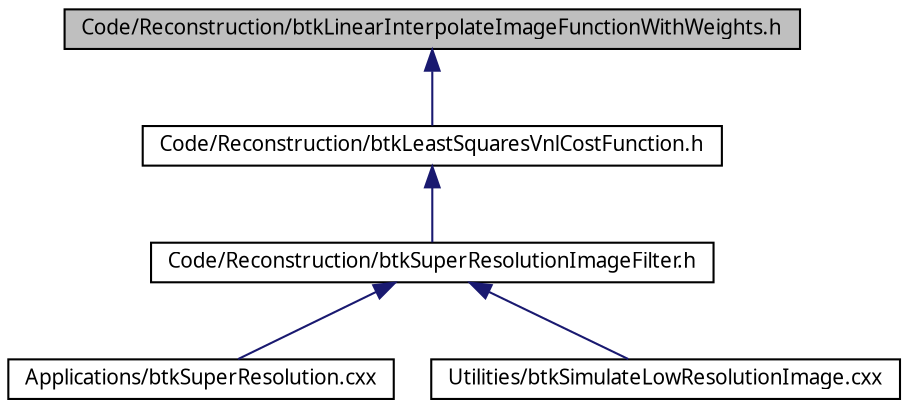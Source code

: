 digraph G
{
  edge [fontname="FreeSans.ttf",fontsize="10",labelfontname="FreeSans.ttf",labelfontsize="10"];
  node [fontname="FreeSans.ttf",fontsize="10",shape=record];
  Node1 [label="Code/Reconstruction/btkLinearInterpolateImageFunctionWithWeights.h",height=0.2,width=0.4,color="black", fillcolor="grey75", style="filled" fontcolor="black"];
  Node1 -> Node2 [dir=back,color="midnightblue",fontsize="10",style="solid",fontname="FreeSans.ttf"];
  Node2 [label="Code/Reconstruction/btkLeastSquaresVnlCostFunction.h",height=0.2,width=0.4,color="black", fillcolor="white", style="filled",URL="$btk_least_squares_vnl_cost_function_8h.html"];
  Node2 -> Node3 [dir=back,color="midnightblue",fontsize="10",style="solid",fontname="FreeSans.ttf"];
  Node3 [label="Code/Reconstruction/btkSuperResolutionImageFilter.h",height=0.2,width=0.4,color="black", fillcolor="white", style="filled",URL="$btk_super_resolution_image_filter_8h.html"];
  Node3 -> Node4 [dir=back,color="midnightblue",fontsize="10",style="solid",fontname="FreeSans.ttf"];
  Node4 [label="Applications/btkSuperResolution.cxx",height=0.2,width=0.4,color="black", fillcolor="white", style="filled",URL="$btk_super_resolution_8cxx.html"];
  Node3 -> Node5 [dir=back,color="midnightblue",fontsize="10",style="solid",fontname="FreeSans.ttf"];
  Node5 [label="Utilities/btkSimulateLowResolutionImage.cxx",height=0.2,width=0.4,color="black", fillcolor="white", style="filled",URL="$btk_simulate_low_resolution_image_8cxx.html"];
}
